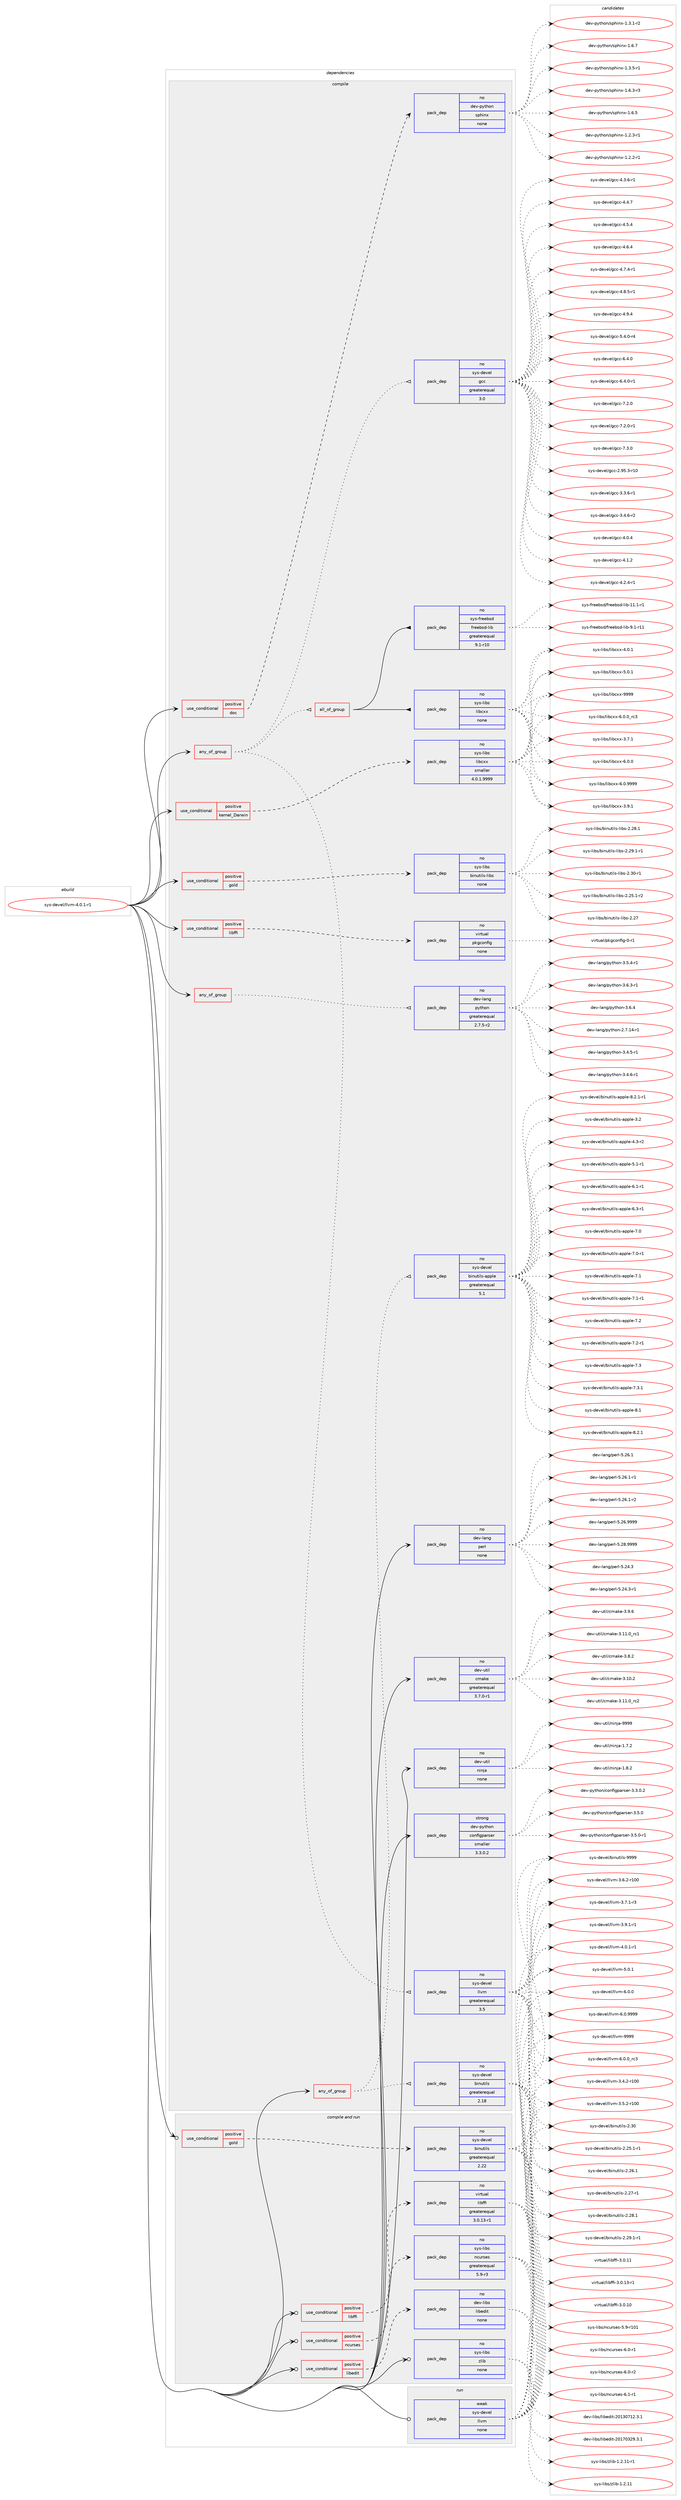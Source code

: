 digraph prolog {

# *************
# Graph options
# *************

newrank=true;
concentrate=true;
compound=true;
graph [rankdir=LR,fontname=Helvetica,fontsize=10,ranksep=1.5];#, ranksep=2.5, nodesep=0.2];
edge  [arrowhead=vee];
node  [fontname=Helvetica,fontsize=10];

# **********
# The ebuild
# **********

subgraph cluster_leftcol {
color=gray;
rank=same;
label=<<i>ebuild</i>>;
id [label="sys-devel/llvm-4.0.1-r1", color=red, width=4, href="../sys-devel/llvm-4.0.1-r1.svg"];
}

# ****************
# The dependencies
# ****************

subgraph cluster_midcol {
color=gray;
label=<<i>dependencies</i>>;
subgraph cluster_compile {
fillcolor="#eeeeee";
style=filled;
label=<<i>compile</i>>;
subgraph any60 {
dependency6716 [label=<<TABLE BORDER="0" CELLBORDER="1" CELLSPACING="0" CELLPADDING="4"><TR><TD CELLPADDING="10">any_of_group</TD></TR></TABLE>>, shape=none, color=red];subgraph pack5963 {
dependency6717 [label=<<TABLE BORDER="0" CELLBORDER="1" CELLSPACING="0" CELLPADDING="4" WIDTH="220"><TR><TD ROWSPAN="6" CELLPADDING="30">pack_dep</TD></TR><TR><TD WIDTH="110">no</TD></TR><TR><TD>dev-lang</TD></TR><TR><TD>python</TD></TR><TR><TD>greaterequal</TD></TR><TR><TD>2.7.5-r2</TD></TR></TABLE>>, shape=none, color=blue];
}
dependency6716:e -> dependency6717:w [weight=20,style="dotted",arrowhead="oinv"];
}
id:e -> dependency6716:w [weight=20,style="solid",arrowhead="vee"];
subgraph any61 {
dependency6718 [label=<<TABLE BORDER="0" CELLBORDER="1" CELLSPACING="0" CELLPADDING="4"><TR><TD CELLPADDING="10">any_of_group</TD></TR></TABLE>>, shape=none, color=red];subgraph pack5964 {
dependency6719 [label=<<TABLE BORDER="0" CELLBORDER="1" CELLSPACING="0" CELLPADDING="4" WIDTH="220"><TR><TD ROWSPAN="6" CELLPADDING="30">pack_dep</TD></TR><TR><TD WIDTH="110">no</TD></TR><TR><TD>sys-devel</TD></TR><TR><TD>binutils</TD></TR><TR><TD>greaterequal</TD></TR><TR><TD>2.18</TD></TR></TABLE>>, shape=none, color=blue];
}
dependency6718:e -> dependency6719:w [weight=20,style="dotted",arrowhead="oinv"];
subgraph pack5965 {
dependency6720 [label=<<TABLE BORDER="0" CELLBORDER="1" CELLSPACING="0" CELLPADDING="4" WIDTH="220"><TR><TD ROWSPAN="6" CELLPADDING="30">pack_dep</TD></TR><TR><TD WIDTH="110">no</TD></TR><TR><TD>sys-devel</TD></TR><TR><TD>binutils-apple</TD></TR><TR><TD>greaterequal</TD></TR><TR><TD>5.1</TD></TR></TABLE>>, shape=none, color=blue];
}
dependency6718:e -> dependency6720:w [weight=20,style="dotted",arrowhead="oinv"];
}
id:e -> dependency6718:w [weight=20,style="solid",arrowhead="vee"];
subgraph any62 {
dependency6721 [label=<<TABLE BORDER="0" CELLBORDER="1" CELLSPACING="0" CELLPADDING="4"><TR><TD CELLPADDING="10">any_of_group</TD></TR></TABLE>>, shape=none, color=red];subgraph pack5966 {
dependency6722 [label=<<TABLE BORDER="0" CELLBORDER="1" CELLSPACING="0" CELLPADDING="4" WIDTH="220"><TR><TD ROWSPAN="6" CELLPADDING="30">pack_dep</TD></TR><TR><TD WIDTH="110">no</TD></TR><TR><TD>sys-devel</TD></TR><TR><TD>gcc</TD></TR><TR><TD>greaterequal</TD></TR><TR><TD>3.0</TD></TR></TABLE>>, shape=none, color=blue];
}
dependency6721:e -> dependency6722:w [weight=20,style="dotted",arrowhead="oinv"];
subgraph pack5967 {
dependency6723 [label=<<TABLE BORDER="0" CELLBORDER="1" CELLSPACING="0" CELLPADDING="4" WIDTH="220"><TR><TD ROWSPAN="6" CELLPADDING="30">pack_dep</TD></TR><TR><TD WIDTH="110">no</TD></TR><TR><TD>sys-devel</TD></TR><TR><TD>llvm</TD></TR><TR><TD>greaterequal</TD></TR><TR><TD>3.5</TD></TR></TABLE>>, shape=none, color=blue];
}
dependency6721:e -> dependency6723:w [weight=20,style="dotted",arrowhead="oinv"];
subgraph all5 {
dependency6724 [label=<<TABLE BORDER="0" CELLBORDER="1" CELLSPACING="0" CELLPADDING="4"><TR><TD CELLPADDING="10">all_of_group</TD></TR></TABLE>>, shape=none, color=red];subgraph pack5968 {
dependency6725 [label=<<TABLE BORDER="0" CELLBORDER="1" CELLSPACING="0" CELLPADDING="4" WIDTH="220"><TR><TD ROWSPAN="6" CELLPADDING="30">pack_dep</TD></TR><TR><TD WIDTH="110">no</TD></TR><TR><TD>sys-freebsd</TD></TR><TR><TD>freebsd-lib</TD></TR><TR><TD>greaterequal</TD></TR><TR><TD>9.1-r10</TD></TR></TABLE>>, shape=none, color=blue];
}
dependency6724:e -> dependency6725:w [weight=20,style="solid",arrowhead="inv"];
subgraph pack5969 {
dependency6726 [label=<<TABLE BORDER="0" CELLBORDER="1" CELLSPACING="0" CELLPADDING="4" WIDTH="220"><TR><TD ROWSPAN="6" CELLPADDING="30">pack_dep</TD></TR><TR><TD WIDTH="110">no</TD></TR><TR><TD>sys-libs</TD></TR><TR><TD>libcxx</TD></TR><TR><TD>none</TD></TR><TR><TD></TD></TR></TABLE>>, shape=none, color=blue];
}
dependency6724:e -> dependency6726:w [weight=20,style="solid",arrowhead="inv"];
}
dependency6721:e -> dependency6724:w [weight=20,style="dotted",arrowhead="oinv"];
}
id:e -> dependency6721:w [weight=20,style="solid",arrowhead="vee"];
subgraph cond691 {
dependency6727 [label=<<TABLE BORDER="0" CELLBORDER="1" CELLSPACING="0" CELLPADDING="4"><TR><TD ROWSPAN="3" CELLPADDING="10">use_conditional</TD></TR><TR><TD>positive</TD></TR><TR><TD>doc</TD></TR></TABLE>>, shape=none, color=red];
subgraph pack5970 {
dependency6728 [label=<<TABLE BORDER="0" CELLBORDER="1" CELLSPACING="0" CELLPADDING="4" WIDTH="220"><TR><TD ROWSPAN="6" CELLPADDING="30">pack_dep</TD></TR><TR><TD WIDTH="110">no</TD></TR><TR><TD>dev-python</TD></TR><TR><TD>sphinx</TD></TR><TR><TD>none</TD></TR><TR><TD></TD></TR></TABLE>>, shape=none, color=blue];
}
dependency6727:e -> dependency6728:w [weight=20,style="dashed",arrowhead="vee"];
}
id:e -> dependency6727:w [weight=20,style="solid",arrowhead="vee"];
subgraph cond692 {
dependency6729 [label=<<TABLE BORDER="0" CELLBORDER="1" CELLSPACING="0" CELLPADDING="4"><TR><TD ROWSPAN="3" CELLPADDING="10">use_conditional</TD></TR><TR><TD>positive</TD></TR><TR><TD>gold</TD></TR></TABLE>>, shape=none, color=red];
subgraph pack5971 {
dependency6730 [label=<<TABLE BORDER="0" CELLBORDER="1" CELLSPACING="0" CELLPADDING="4" WIDTH="220"><TR><TD ROWSPAN="6" CELLPADDING="30">pack_dep</TD></TR><TR><TD WIDTH="110">no</TD></TR><TR><TD>sys-libs</TD></TR><TR><TD>binutils-libs</TD></TR><TR><TD>none</TD></TR><TR><TD></TD></TR></TABLE>>, shape=none, color=blue];
}
dependency6729:e -> dependency6730:w [weight=20,style="dashed",arrowhead="vee"];
}
id:e -> dependency6729:w [weight=20,style="solid",arrowhead="vee"];
subgraph cond693 {
dependency6731 [label=<<TABLE BORDER="0" CELLBORDER="1" CELLSPACING="0" CELLPADDING="4"><TR><TD ROWSPAN="3" CELLPADDING="10">use_conditional</TD></TR><TR><TD>positive</TD></TR><TR><TD>kernel_Darwin</TD></TR></TABLE>>, shape=none, color=red];
subgraph pack5972 {
dependency6732 [label=<<TABLE BORDER="0" CELLBORDER="1" CELLSPACING="0" CELLPADDING="4" WIDTH="220"><TR><TD ROWSPAN="6" CELLPADDING="30">pack_dep</TD></TR><TR><TD WIDTH="110">no</TD></TR><TR><TD>sys-libs</TD></TR><TR><TD>libcxx</TD></TR><TR><TD>smaller</TD></TR><TR><TD>4.0.1.9999</TD></TR></TABLE>>, shape=none, color=blue];
}
dependency6731:e -> dependency6732:w [weight=20,style="dashed",arrowhead="vee"];
}
id:e -> dependency6731:w [weight=20,style="solid",arrowhead="vee"];
subgraph cond694 {
dependency6733 [label=<<TABLE BORDER="0" CELLBORDER="1" CELLSPACING="0" CELLPADDING="4"><TR><TD ROWSPAN="3" CELLPADDING="10">use_conditional</TD></TR><TR><TD>positive</TD></TR><TR><TD>libffi</TD></TR></TABLE>>, shape=none, color=red];
subgraph pack5973 {
dependency6734 [label=<<TABLE BORDER="0" CELLBORDER="1" CELLSPACING="0" CELLPADDING="4" WIDTH="220"><TR><TD ROWSPAN="6" CELLPADDING="30">pack_dep</TD></TR><TR><TD WIDTH="110">no</TD></TR><TR><TD>virtual</TD></TR><TR><TD>pkgconfig</TD></TR><TR><TD>none</TD></TR><TR><TD></TD></TR></TABLE>>, shape=none, color=blue];
}
dependency6733:e -> dependency6734:w [weight=20,style="dashed",arrowhead="vee"];
}
id:e -> dependency6733:w [weight=20,style="solid",arrowhead="vee"];
subgraph pack5974 {
dependency6735 [label=<<TABLE BORDER="0" CELLBORDER="1" CELLSPACING="0" CELLPADDING="4" WIDTH="220"><TR><TD ROWSPAN="6" CELLPADDING="30">pack_dep</TD></TR><TR><TD WIDTH="110">no</TD></TR><TR><TD>dev-lang</TD></TR><TR><TD>perl</TD></TR><TR><TD>none</TD></TR><TR><TD></TD></TR></TABLE>>, shape=none, color=blue];
}
id:e -> dependency6735:w [weight=20,style="solid",arrowhead="vee"];
subgraph pack5975 {
dependency6736 [label=<<TABLE BORDER="0" CELLBORDER="1" CELLSPACING="0" CELLPADDING="4" WIDTH="220"><TR><TD ROWSPAN="6" CELLPADDING="30">pack_dep</TD></TR><TR><TD WIDTH="110">no</TD></TR><TR><TD>dev-util</TD></TR><TR><TD>cmake</TD></TR><TR><TD>greaterequal</TD></TR><TR><TD>3.7.0-r1</TD></TR></TABLE>>, shape=none, color=blue];
}
id:e -> dependency6736:w [weight=20,style="solid",arrowhead="vee"];
subgraph pack5976 {
dependency6737 [label=<<TABLE BORDER="0" CELLBORDER="1" CELLSPACING="0" CELLPADDING="4" WIDTH="220"><TR><TD ROWSPAN="6" CELLPADDING="30">pack_dep</TD></TR><TR><TD WIDTH="110">no</TD></TR><TR><TD>dev-util</TD></TR><TR><TD>ninja</TD></TR><TR><TD>none</TD></TR><TR><TD></TD></TR></TABLE>>, shape=none, color=blue];
}
id:e -> dependency6737:w [weight=20,style="solid",arrowhead="vee"];
subgraph pack5977 {
dependency6738 [label=<<TABLE BORDER="0" CELLBORDER="1" CELLSPACING="0" CELLPADDING="4" WIDTH="220"><TR><TD ROWSPAN="6" CELLPADDING="30">pack_dep</TD></TR><TR><TD WIDTH="110">strong</TD></TR><TR><TD>dev-python</TD></TR><TR><TD>configparser</TD></TR><TR><TD>smaller</TD></TR><TR><TD>3.3.0.2</TD></TR></TABLE>>, shape=none, color=blue];
}
id:e -> dependency6738:w [weight=20,style="solid",arrowhead="vee"];
}
subgraph cluster_compileandrun {
fillcolor="#eeeeee";
style=filled;
label=<<i>compile and run</i>>;
subgraph cond695 {
dependency6739 [label=<<TABLE BORDER="0" CELLBORDER="1" CELLSPACING="0" CELLPADDING="4"><TR><TD ROWSPAN="3" CELLPADDING="10">use_conditional</TD></TR><TR><TD>positive</TD></TR><TR><TD>gold</TD></TR></TABLE>>, shape=none, color=red];
subgraph pack5978 {
dependency6740 [label=<<TABLE BORDER="0" CELLBORDER="1" CELLSPACING="0" CELLPADDING="4" WIDTH="220"><TR><TD ROWSPAN="6" CELLPADDING="30">pack_dep</TD></TR><TR><TD WIDTH="110">no</TD></TR><TR><TD>sys-devel</TD></TR><TR><TD>binutils</TD></TR><TR><TD>greaterequal</TD></TR><TR><TD>2.22</TD></TR></TABLE>>, shape=none, color=blue];
}
dependency6739:e -> dependency6740:w [weight=20,style="dashed",arrowhead="vee"];
}
id:e -> dependency6739:w [weight=20,style="solid",arrowhead="odotvee"];
subgraph cond696 {
dependency6741 [label=<<TABLE BORDER="0" CELLBORDER="1" CELLSPACING="0" CELLPADDING="4"><TR><TD ROWSPAN="3" CELLPADDING="10">use_conditional</TD></TR><TR><TD>positive</TD></TR><TR><TD>libedit</TD></TR></TABLE>>, shape=none, color=red];
subgraph pack5979 {
dependency6742 [label=<<TABLE BORDER="0" CELLBORDER="1" CELLSPACING="0" CELLPADDING="4" WIDTH="220"><TR><TD ROWSPAN="6" CELLPADDING="30">pack_dep</TD></TR><TR><TD WIDTH="110">no</TD></TR><TR><TD>dev-libs</TD></TR><TR><TD>libedit</TD></TR><TR><TD>none</TD></TR><TR><TD></TD></TR></TABLE>>, shape=none, color=blue];
}
dependency6741:e -> dependency6742:w [weight=20,style="dashed",arrowhead="vee"];
}
id:e -> dependency6741:w [weight=20,style="solid",arrowhead="odotvee"];
subgraph cond697 {
dependency6743 [label=<<TABLE BORDER="0" CELLBORDER="1" CELLSPACING="0" CELLPADDING="4"><TR><TD ROWSPAN="3" CELLPADDING="10">use_conditional</TD></TR><TR><TD>positive</TD></TR><TR><TD>libffi</TD></TR></TABLE>>, shape=none, color=red];
subgraph pack5980 {
dependency6744 [label=<<TABLE BORDER="0" CELLBORDER="1" CELLSPACING="0" CELLPADDING="4" WIDTH="220"><TR><TD ROWSPAN="6" CELLPADDING="30">pack_dep</TD></TR><TR><TD WIDTH="110">no</TD></TR><TR><TD>virtual</TD></TR><TR><TD>libffi</TD></TR><TR><TD>greaterequal</TD></TR><TR><TD>3.0.13-r1</TD></TR></TABLE>>, shape=none, color=blue];
}
dependency6743:e -> dependency6744:w [weight=20,style="dashed",arrowhead="vee"];
}
id:e -> dependency6743:w [weight=20,style="solid",arrowhead="odotvee"];
subgraph cond698 {
dependency6745 [label=<<TABLE BORDER="0" CELLBORDER="1" CELLSPACING="0" CELLPADDING="4"><TR><TD ROWSPAN="3" CELLPADDING="10">use_conditional</TD></TR><TR><TD>positive</TD></TR><TR><TD>ncurses</TD></TR></TABLE>>, shape=none, color=red];
subgraph pack5981 {
dependency6746 [label=<<TABLE BORDER="0" CELLBORDER="1" CELLSPACING="0" CELLPADDING="4" WIDTH="220"><TR><TD ROWSPAN="6" CELLPADDING="30">pack_dep</TD></TR><TR><TD WIDTH="110">no</TD></TR><TR><TD>sys-libs</TD></TR><TR><TD>ncurses</TD></TR><TR><TD>greaterequal</TD></TR><TR><TD>5.9-r3</TD></TR></TABLE>>, shape=none, color=blue];
}
dependency6745:e -> dependency6746:w [weight=20,style="dashed",arrowhead="vee"];
}
id:e -> dependency6745:w [weight=20,style="solid",arrowhead="odotvee"];
subgraph pack5982 {
dependency6747 [label=<<TABLE BORDER="0" CELLBORDER="1" CELLSPACING="0" CELLPADDING="4" WIDTH="220"><TR><TD ROWSPAN="6" CELLPADDING="30">pack_dep</TD></TR><TR><TD WIDTH="110">no</TD></TR><TR><TD>sys-libs</TD></TR><TR><TD>zlib</TD></TR><TR><TD>none</TD></TR><TR><TD></TD></TR></TABLE>>, shape=none, color=blue];
}
id:e -> dependency6747:w [weight=20,style="solid",arrowhead="odotvee"];
}
subgraph cluster_run {
fillcolor="#eeeeee";
style=filled;
label=<<i>run</i>>;
subgraph pack5983 {
dependency6748 [label=<<TABLE BORDER="0" CELLBORDER="1" CELLSPACING="0" CELLPADDING="4" WIDTH="220"><TR><TD ROWSPAN="6" CELLPADDING="30">pack_dep</TD></TR><TR><TD WIDTH="110">weak</TD></TR><TR><TD>sys-devel</TD></TR><TR><TD>llvm</TD></TR><TR><TD>none</TD></TR><TR><TD></TD></TR></TABLE>>, shape=none, color=blue];
}
id:e -> dependency6748:w [weight=20,style="solid",arrowhead="odot"];
}
}

# **************
# The candidates
# **************

subgraph cluster_choices {
rank=same;
color=gray;
label=<<i>candidates</i>>;

subgraph choice5963 {
color=black;
nodesep=1;
choice100101118451089711010347112121116104111110455046554649524511449 [label="dev-lang/python-2.7.14-r1", color=red, width=4,href="../dev-lang/python-2.7.14-r1.svg"];
choice1001011184510897110103471121211161041111104551465246534511449 [label="dev-lang/python-3.4.5-r1", color=red, width=4,href="../dev-lang/python-3.4.5-r1.svg"];
choice1001011184510897110103471121211161041111104551465246544511449 [label="dev-lang/python-3.4.6-r1", color=red, width=4,href="../dev-lang/python-3.4.6-r1.svg"];
choice1001011184510897110103471121211161041111104551465346524511449 [label="dev-lang/python-3.5.4-r1", color=red, width=4,href="../dev-lang/python-3.5.4-r1.svg"];
choice1001011184510897110103471121211161041111104551465446514511449 [label="dev-lang/python-3.6.3-r1", color=red, width=4,href="../dev-lang/python-3.6.3-r1.svg"];
choice100101118451089711010347112121116104111110455146544652 [label="dev-lang/python-3.6.4", color=red, width=4,href="../dev-lang/python-3.6.4.svg"];
dependency6717:e -> choice100101118451089711010347112121116104111110455046554649524511449:w [style=dotted,weight="100"];
dependency6717:e -> choice1001011184510897110103471121211161041111104551465246534511449:w [style=dotted,weight="100"];
dependency6717:e -> choice1001011184510897110103471121211161041111104551465246544511449:w [style=dotted,weight="100"];
dependency6717:e -> choice1001011184510897110103471121211161041111104551465346524511449:w [style=dotted,weight="100"];
dependency6717:e -> choice1001011184510897110103471121211161041111104551465446514511449:w [style=dotted,weight="100"];
dependency6717:e -> choice100101118451089711010347112121116104111110455146544652:w [style=dotted,weight="100"];
}
subgraph choice5964 {
color=black;
nodesep=1;
choice115121115451001011181011084798105110117116105108115455046505346494511449 [label="sys-devel/binutils-2.25.1-r1", color=red, width=4,href="../sys-devel/binutils-2.25.1-r1.svg"];
choice11512111545100101118101108479810511011711610510811545504650544649 [label="sys-devel/binutils-2.26.1", color=red, width=4,href="../sys-devel/binutils-2.26.1.svg"];
choice11512111545100101118101108479810511011711610510811545504650554511449 [label="sys-devel/binutils-2.27-r1", color=red, width=4,href="../sys-devel/binutils-2.27-r1.svg"];
choice11512111545100101118101108479810511011711610510811545504650564649 [label="sys-devel/binutils-2.28.1", color=red, width=4,href="../sys-devel/binutils-2.28.1.svg"];
choice115121115451001011181011084798105110117116105108115455046505746494511449 [label="sys-devel/binutils-2.29.1-r1", color=red, width=4,href="../sys-devel/binutils-2.29.1-r1.svg"];
choice1151211154510010111810110847981051101171161051081154550465148 [label="sys-devel/binutils-2.30", color=red, width=4,href="../sys-devel/binutils-2.30.svg"];
choice1151211154510010111810110847981051101171161051081154557575757 [label="sys-devel/binutils-9999", color=red, width=4,href="../sys-devel/binutils-9999.svg"];
dependency6719:e -> choice115121115451001011181011084798105110117116105108115455046505346494511449:w [style=dotted,weight="100"];
dependency6719:e -> choice11512111545100101118101108479810511011711610510811545504650544649:w [style=dotted,weight="100"];
dependency6719:e -> choice11512111545100101118101108479810511011711610510811545504650554511449:w [style=dotted,weight="100"];
dependency6719:e -> choice11512111545100101118101108479810511011711610510811545504650564649:w [style=dotted,weight="100"];
dependency6719:e -> choice115121115451001011181011084798105110117116105108115455046505746494511449:w [style=dotted,weight="100"];
dependency6719:e -> choice1151211154510010111810110847981051101171161051081154550465148:w [style=dotted,weight="100"];
dependency6719:e -> choice1151211154510010111810110847981051101171161051081154557575757:w [style=dotted,weight="100"];
}
subgraph choice5965 {
color=black;
nodesep=1;
choice115121115451001011181011084798105110117116105108115459711211210810145514650 [label="sys-devel/binutils-apple-3.2", color=red, width=4,href="../sys-devel/binutils-apple-3.2.svg"];
choice1151211154510010111810110847981051101171161051081154597112112108101455246514511450 [label="sys-devel/binutils-apple-4.3-r2", color=red, width=4,href="../sys-devel/binutils-apple-4.3-r2.svg"];
choice1151211154510010111810110847981051101171161051081154597112112108101455346494511449 [label="sys-devel/binutils-apple-5.1-r1", color=red, width=4,href="../sys-devel/binutils-apple-5.1-r1.svg"];
choice1151211154510010111810110847981051101171161051081154597112112108101455446494511449 [label="sys-devel/binutils-apple-6.1-r1", color=red, width=4,href="../sys-devel/binutils-apple-6.1-r1.svg"];
choice1151211154510010111810110847981051101171161051081154597112112108101455446514511449 [label="sys-devel/binutils-apple-6.3-r1", color=red, width=4,href="../sys-devel/binutils-apple-6.3-r1.svg"];
choice115121115451001011181011084798105110117116105108115459711211210810145554648 [label="sys-devel/binutils-apple-7.0", color=red, width=4,href="../sys-devel/binutils-apple-7.0.svg"];
choice1151211154510010111810110847981051101171161051081154597112112108101455546484511449 [label="sys-devel/binutils-apple-7.0-r1", color=red, width=4,href="../sys-devel/binutils-apple-7.0-r1.svg"];
choice115121115451001011181011084798105110117116105108115459711211210810145554649 [label="sys-devel/binutils-apple-7.1", color=red, width=4,href="../sys-devel/binutils-apple-7.1.svg"];
choice1151211154510010111810110847981051101171161051081154597112112108101455546494511449 [label="sys-devel/binutils-apple-7.1-r1", color=red, width=4,href="../sys-devel/binutils-apple-7.1-r1.svg"];
choice115121115451001011181011084798105110117116105108115459711211210810145554650 [label="sys-devel/binutils-apple-7.2", color=red, width=4,href="../sys-devel/binutils-apple-7.2.svg"];
choice1151211154510010111810110847981051101171161051081154597112112108101455546504511449 [label="sys-devel/binutils-apple-7.2-r1", color=red, width=4,href="../sys-devel/binutils-apple-7.2-r1.svg"];
choice115121115451001011181011084798105110117116105108115459711211210810145554651 [label="sys-devel/binutils-apple-7.3", color=red, width=4,href="../sys-devel/binutils-apple-7.3.svg"];
choice1151211154510010111810110847981051101171161051081154597112112108101455546514649 [label="sys-devel/binutils-apple-7.3.1", color=red, width=4,href="../sys-devel/binutils-apple-7.3.1.svg"];
choice115121115451001011181011084798105110117116105108115459711211210810145564649 [label="sys-devel/binutils-apple-8.1", color=red, width=4,href="../sys-devel/binutils-apple-8.1.svg"];
choice1151211154510010111810110847981051101171161051081154597112112108101455646504649 [label="sys-devel/binutils-apple-8.2.1", color=red, width=4,href="../sys-devel/binutils-apple-8.2.1.svg"];
choice11512111545100101118101108479810511011711610510811545971121121081014556465046494511449 [label="sys-devel/binutils-apple-8.2.1-r1", color=red, width=4,href="../sys-devel/binutils-apple-8.2.1-r1.svg"];
dependency6720:e -> choice115121115451001011181011084798105110117116105108115459711211210810145514650:w [style=dotted,weight="100"];
dependency6720:e -> choice1151211154510010111810110847981051101171161051081154597112112108101455246514511450:w [style=dotted,weight="100"];
dependency6720:e -> choice1151211154510010111810110847981051101171161051081154597112112108101455346494511449:w [style=dotted,weight="100"];
dependency6720:e -> choice1151211154510010111810110847981051101171161051081154597112112108101455446494511449:w [style=dotted,weight="100"];
dependency6720:e -> choice1151211154510010111810110847981051101171161051081154597112112108101455446514511449:w [style=dotted,weight="100"];
dependency6720:e -> choice115121115451001011181011084798105110117116105108115459711211210810145554648:w [style=dotted,weight="100"];
dependency6720:e -> choice1151211154510010111810110847981051101171161051081154597112112108101455546484511449:w [style=dotted,weight="100"];
dependency6720:e -> choice115121115451001011181011084798105110117116105108115459711211210810145554649:w [style=dotted,weight="100"];
dependency6720:e -> choice1151211154510010111810110847981051101171161051081154597112112108101455546494511449:w [style=dotted,weight="100"];
dependency6720:e -> choice115121115451001011181011084798105110117116105108115459711211210810145554650:w [style=dotted,weight="100"];
dependency6720:e -> choice1151211154510010111810110847981051101171161051081154597112112108101455546504511449:w [style=dotted,weight="100"];
dependency6720:e -> choice115121115451001011181011084798105110117116105108115459711211210810145554651:w [style=dotted,weight="100"];
dependency6720:e -> choice1151211154510010111810110847981051101171161051081154597112112108101455546514649:w [style=dotted,weight="100"];
dependency6720:e -> choice115121115451001011181011084798105110117116105108115459711211210810145564649:w [style=dotted,weight="100"];
dependency6720:e -> choice1151211154510010111810110847981051101171161051081154597112112108101455646504649:w [style=dotted,weight="100"];
dependency6720:e -> choice11512111545100101118101108479810511011711610510811545971121121081014556465046494511449:w [style=dotted,weight="100"];
}
subgraph choice5966 {
color=black;
nodesep=1;
choice1151211154510010111810110847103999945504657534651451144948 [label="sys-devel/gcc-2.95.3-r10", color=red, width=4,href="../sys-devel/gcc-2.95.3-r10.svg"];
choice115121115451001011181011084710399994551465146544511449 [label="sys-devel/gcc-3.3.6-r1", color=red, width=4,href="../sys-devel/gcc-3.3.6-r1.svg"];
choice115121115451001011181011084710399994551465246544511450 [label="sys-devel/gcc-3.4.6-r2", color=red, width=4,href="../sys-devel/gcc-3.4.6-r2.svg"];
choice11512111545100101118101108471039999455246484652 [label="sys-devel/gcc-4.0.4", color=red, width=4,href="../sys-devel/gcc-4.0.4.svg"];
choice11512111545100101118101108471039999455246494650 [label="sys-devel/gcc-4.1.2", color=red, width=4,href="../sys-devel/gcc-4.1.2.svg"];
choice115121115451001011181011084710399994552465046524511449 [label="sys-devel/gcc-4.2.4-r1", color=red, width=4,href="../sys-devel/gcc-4.2.4-r1.svg"];
choice115121115451001011181011084710399994552465146544511449 [label="sys-devel/gcc-4.3.6-r1", color=red, width=4,href="../sys-devel/gcc-4.3.6-r1.svg"];
choice11512111545100101118101108471039999455246524655 [label="sys-devel/gcc-4.4.7", color=red, width=4,href="../sys-devel/gcc-4.4.7.svg"];
choice11512111545100101118101108471039999455246534652 [label="sys-devel/gcc-4.5.4", color=red, width=4,href="../sys-devel/gcc-4.5.4.svg"];
choice11512111545100101118101108471039999455246544652 [label="sys-devel/gcc-4.6.4", color=red, width=4,href="../sys-devel/gcc-4.6.4.svg"];
choice115121115451001011181011084710399994552465546524511449 [label="sys-devel/gcc-4.7.4-r1", color=red, width=4,href="../sys-devel/gcc-4.7.4-r1.svg"];
choice115121115451001011181011084710399994552465646534511449 [label="sys-devel/gcc-4.8.5-r1", color=red, width=4,href="../sys-devel/gcc-4.8.5-r1.svg"];
choice11512111545100101118101108471039999455246574652 [label="sys-devel/gcc-4.9.4", color=red, width=4,href="../sys-devel/gcc-4.9.4.svg"];
choice115121115451001011181011084710399994553465246484511452 [label="sys-devel/gcc-5.4.0-r4", color=red, width=4,href="../sys-devel/gcc-5.4.0-r4.svg"];
choice11512111545100101118101108471039999455446524648 [label="sys-devel/gcc-6.4.0", color=red, width=4,href="../sys-devel/gcc-6.4.0.svg"];
choice115121115451001011181011084710399994554465246484511449 [label="sys-devel/gcc-6.4.0-r1", color=red, width=4,href="../sys-devel/gcc-6.4.0-r1.svg"];
choice11512111545100101118101108471039999455546504648 [label="sys-devel/gcc-7.2.0", color=red, width=4,href="../sys-devel/gcc-7.2.0.svg"];
choice115121115451001011181011084710399994555465046484511449 [label="sys-devel/gcc-7.2.0-r1", color=red, width=4,href="../sys-devel/gcc-7.2.0-r1.svg"];
choice11512111545100101118101108471039999455546514648 [label="sys-devel/gcc-7.3.0", color=red, width=4,href="../sys-devel/gcc-7.3.0.svg"];
dependency6722:e -> choice1151211154510010111810110847103999945504657534651451144948:w [style=dotted,weight="100"];
dependency6722:e -> choice115121115451001011181011084710399994551465146544511449:w [style=dotted,weight="100"];
dependency6722:e -> choice115121115451001011181011084710399994551465246544511450:w [style=dotted,weight="100"];
dependency6722:e -> choice11512111545100101118101108471039999455246484652:w [style=dotted,weight="100"];
dependency6722:e -> choice11512111545100101118101108471039999455246494650:w [style=dotted,weight="100"];
dependency6722:e -> choice115121115451001011181011084710399994552465046524511449:w [style=dotted,weight="100"];
dependency6722:e -> choice115121115451001011181011084710399994552465146544511449:w [style=dotted,weight="100"];
dependency6722:e -> choice11512111545100101118101108471039999455246524655:w [style=dotted,weight="100"];
dependency6722:e -> choice11512111545100101118101108471039999455246534652:w [style=dotted,weight="100"];
dependency6722:e -> choice11512111545100101118101108471039999455246544652:w [style=dotted,weight="100"];
dependency6722:e -> choice115121115451001011181011084710399994552465546524511449:w [style=dotted,weight="100"];
dependency6722:e -> choice115121115451001011181011084710399994552465646534511449:w [style=dotted,weight="100"];
dependency6722:e -> choice11512111545100101118101108471039999455246574652:w [style=dotted,weight="100"];
dependency6722:e -> choice115121115451001011181011084710399994553465246484511452:w [style=dotted,weight="100"];
dependency6722:e -> choice11512111545100101118101108471039999455446524648:w [style=dotted,weight="100"];
dependency6722:e -> choice115121115451001011181011084710399994554465246484511449:w [style=dotted,weight="100"];
dependency6722:e -> choice11512111545100101118101108471039999455546504648:w [style=dotted,weight="100"];
dependency6722:e -> choice115121115451001011181011084710399994555465046484511449:w [style=dotted,weight="100"];
dependency6722:e -> choice11512111545100101118101108471039999455546514648:w [style=dotted,weight="100"];
}
subgraph choice5967 {
color=black;
nodesep=1;
choice1151211154510010111810110847108108118109455446484648951149951 [label="sys-devel/llvm-6.0.0_rc3", color=red, width=4,href="../sys-devel/llvm-6.0.0_rc3.svg"];
choice115121115451001011181011084710810811810945514652465045114494848 [label="sys-devel/llvm-3.4.2-r100", color=red, width=4,href="../sys-devel/llvm-3.4.2-r100.svg"];
choice115121115451001011181011084710810811810945514653465045114494848 [label="sys-devel/llvm-3.5.2-r100", color=red, width=4,href="../sys-devel/llvm-3.5.2-r100.svg"];
choice115121115451001011181011084710810811810945514654465045114494848 [label="sys-devel/llvm-3.6.2-r100", color=red, width=4,href="../sys-devel/llvm-3.6.2-r100.svg"];
choice11512111545100101118101108471081081181094551465546494511451 [label="sys-devel/llvm-3.7.1-r3", color=red, width=4,href="../sys-devel/llvm-3.7.1-r3.svg"];
choice11512111545100101118101108471081081181094551465746494511449 [label="sys-devel/llvm-3.9.1-r1", color=red, width=4,href="../sys-devel/llvm-3.9.1-r1.svg"];
choice11512111545100101118101108471081081181094552464846494511449 [label="sys-devel/llvm-4.0.1-r1", color=red, width=4,href="../sys-devel/llvm-4.0.1-r1.svg"];
choice1151211154510010111810110847108108118109455346484649 [label="sys-devel/llvm-5.0.1", color=red, width=4,href="../sys-devel/llvm-5.0.1.svg"];
choice1151211154510010111810110847108108118109455446484648 [label="sys-devel/llvm-6.0.0", color=red, width=4,href="../sys-devel/llvm-6.0.0.svg"];
choice1151211154510010111810110847108108118109455446484657575757 [label="sys-devel/llvm-6.0.9999", color=red, width=4,href="../sys-devel/llvm-6.0.9999.svg"];
choice11512111545100101118101108471081081181094557575757 [label="sys-devel/llvm-9999", color=red, width=4,href="../sys-devel/llvm-9999.svg"];
dependency6723:e -> choice1151211154510010111810110847108108118109455446484648951149951:w [style=dotted,weight="100"];
dependency6723:e -> choice115121115451001011181011084710810811810945514652465045114494848:w [style=dotted,weight="100"];
dependency6723:e -> choice115121115451001011181011084710810811810945514653465045114494848:w [style=dotted,weight="100"];
dependency6723:e -> choice115121115451001011181011084710810811810945514654465045114494848:w [style=dotted,weight="100"];
dependency6723:e -> choice11512111545100101118101108471081081181094551465546494511451:w [style=dotted,weight="100"];
dependency6723:e -> choice11512111545100101118101108471081081181094551465746494511449:w [style=dotted,weight="100"];
dependency6723:e -> choice11512111545100101118101108471081081181094552464846494511449:w [style=dotted,weight="100"];
dependency6723:e -> choice1151211154510010111810110847108108118109455346484649:w [style=dotted,weight="100"];
dependency6723:e -> choice1151211154510010111810110847108108118109455446484648:w [style=dotted,weight="100"];
dependency6723:e -> choice1151211154510010111810110847108108118109455446484657575757:w [style=dotted,weight="100"];
dependency6723:e -> choice11512111545100101118101108471081081181094557575757:w [style=dotted,weight="100"];
}
subgraph choice5968 {
color=black;
nodesep=1;
choice11512111545102114101101981151004710211410110198115100451081059845494946494511449 [label="sys-freebsd/freebsd-lib-11.1-r1", color=red, width=4,href="../sys-freebsd/freebsd-lib-11.1-r1.svg"];
choice11512111545102114101101981151004710211410110198115100451081059845574649451144949 [label="sys-freebsd/freebsd-lib-9.1-r11", color=red, width=4,href="../sys-freebsd/freebsd-lib-9.1-r11.svg"];
dependency6725:e -> choice11512111545102114101101981151004710211410110198115100451081059845494946494511449:w [style=dotted,weight="100"];
dependency6725:e -> choice11512111545102114101101981151004710211410110198115100451081059845574649451144949:w [style=dotted,weight="100"];
}
subgraph choice5969 {
color=black;
nodesep=1;
choice1151211154510810598115471081059899120120455446484648951149951 [label="sys-libs/libcxx-6.0.0_rc3", color=red, width=4,href="../sys-libs/libcxx-6.0.0_rc3.svg"];
choice1151211154510810598115471081059899120120455146554649 [label="sys-libs/libcxx-3.7.1", color=red, width=4,href="../sys-libs/libcxx-3.7.1.svg"];
choice1151211154510810598115471081059899120120455146574649 [label="sys-libs/libcxx-3.9.1", color=red, width=4,href="../sys-libs/libcxx-3.9.1.svg"];
choice1151211154510810598115471081059899120120455246484649 [label="sys-libs/libcxx-4.0.1", color=red, width=4,href="../sys-libs/libcxx-4.0.1.svg"];
choice1151211154510810598115471081059899120120455346484649 [label="sys-libs/libcxx-5.0.1", color=red, width=4,href="../sys-libs/libcxx-5.0.1.svg"];
choice1151211154510810598115471081059899120120455446484648 [label="sys-libs/libcxx-6.0.0", color=red, width=4,href="../sys-libs/libcxx-6.0.0.svg"];
choice1151211154510810598115471081059899120120455446484657575757 [label="sys-libs/libcxx-6.0.9999", color=red, width=4,href="../sys-libs/libcxx-6.0.9999.svg"];
choice11512111545108105981154710810598991201204557575757 [label="sys-libs/libcxx-9999", color=red, width=4,href="../sys-libs/libcxx-9999.svg"];
dependency6726:e -> choice1151211154510810598115471081059899120120455446484648951149951:w [style=dotted,weight="100"];
dependency6726:e -> choice1151211154510810598115471081059899120120455146554649:w [style=dotted,weight="100"];
dependency6726:e -> choice1151211154510810598115471081059899120120455146574649:w [style=dotted,weight="100"];
dependency6726:e -> choice1151211154510810598115471081059899120120455246484649:w [style=dotted,weight="100"];
dependency6726:e -> choice1151211154510810598115471081059899120120455346484649:w [style=dotted,weight="100"];
dependency6726:e -> choice1151211154510810598115471081059899120120455446484648:w [style=dotted,weight="100"];
dependency6726:e -> choice1151211154510810598115471081059899120120455446484657575757:w [style=dotted,weight="100"];
dependency6726:e -> choice11512111545108105981154710810598991201204557575757:w [style=dotted,weight="100"];
}
subgraph choice5970 {
color=black;
nodesep=1;
choice10010111845112121116104111110471151121041051101204549465046504511449 [label="dev-python/sphinx-1.2.2-r1", color=red, width=4,href="../dev-python/sphinx-1.2.2-r1.svg"];
choice10010111845112121116104111110471151121041051101204549465046514511449 [label="dev-python/sphinx-1.2.3-r1", color=red, width=4,href="../dev-python/sphinx-1.2.3-r1.svg"];
choice10010111845112121116104111110471151121041051101204549465146494511450 [label="dev-python/sphinx-1.3.1-r2", color=red, width=4,href="../dev-python/sphinx-1.3.1-r2.svg"];
choice10010111845112121116104111110471151121041051101204549465146534511449 [label="dev-python/sphinx-1.3.5-r1", color=red, width=4,href="../dev-python/sphinx-1.3.5-r1.svg"];
choice10010111845112121116104111110471151121041051101204549465446514511451 [label="dev-python/sphinx-1.6.3-r3", color=red, width=4,href="../dev-python/sphinx-1.6.3-r3.svg"];
choice1001011184511212111610411111047115112104105110120454946544653 [label="dev-python/sphinx-1.6.5", color=red, width=4,href="../dev-python/sphinx-1.6.5.svg"];
choice1001011184511212111610411111047115112104105110120454946544655 [label="dev-python/sphinx-1.6.7", color=red, width=4,href="../dev-python/sphinx-1.6.7.svg"];
dependency6728:e -> choice10010111845112121116104111110471151121041051101204549465046504511449:w [style=dotted,weight="100"];
dependency6728:e -> choice10010111845112121116104111110471151121041051101204549465046514511449:w [style=dotted,weight="100"];
dependency6728:e -> choice10010111845112121116104111110471151121041051101204549465146494511450:w [style=dotted,weight="100"];
dependency6728:e -> choice10010111845112121116104111110471151121041051101204549465146534511449:w [style=dotted,weight="100"];
dependency6728:e -> choice10010111845112121116104111110471151121041051101204549465446514511451:w [style=dotted,weight="100"];
dependency6728:e -> choice1001011184511212111610411111047115112104105110120454946544653:w [style=dotted,weight="100"];
dependency6728:e -> choice1001011184511212111610411111047115112104105110120454946544655:w [style=dotted,weight="100"];
}
subgraph choice5971 {
color=black;
nodesep=1;
choice115121115451081059811547981051101171161051081154510810598115455046505346494511450 [label="sys-libs/binutils-libs-2.25.1-r2", color=red, width=4,href="../sys-libs/binutils-libs-2.25.1-r2.svg"];
choice1151211154510810598115479810511011711610510811545108105981154550465055 [label="sys-libs/binutils-libs-2.27", color=red, width=4,href="../sys-libs/binutils-libs-2.27.svg"];
choice11512111545108105981154798105110117116105108115451081059811545504650564649 [label="sys-libs/binutils-libs-2.28.1", color=red, width=4,href="../sys-libs/binutils-libs-2.28.1.svg"];
choice115121115451081059811547981051101171161051081154510810598115455046505746494511449 [label="sys-libs/binutils-libs-2.29.1-r1", color=red, width=4,href="../sys-libs/binutils-libs-2.29.1-r1.svg"];
choice11512111545108105981154798105110117116105108115451081059811545504651484511449 [label="sys-libs/binutils-libs-2.30-r1", color=red, width=4,href="../sys-libs/binutils-libs-2.30-r1.svg"];
dependency6730:e -> choice115121115451081059811547981051101171161051081154510810598115455046505346494511450:w [style=dotted,weight="100"];
dependency6730:e -> choice1151211154510810598115479810511011711610510811545108105981154550465055:w [style=dotted,weight="100"];
dependency6730:e -> choice11512111545108105981154798105110117116105108115451081059811545504650564649:w [style=dotted,weight="100"];
dependency6730:e -> choice115121115451081059811547981051101171161051081154510810598115455046505746494511449:w [style=dotted,weight="100"];
dependency6730:e -> choice11512111545108105981154798105110117116105108115451081059811545504651484511449:w [style=dotted,weight="100"];
}
subgraph choice5972 {
color=black;
nodesep=1;
choice1151211154510810598115471081059899120120455446484648951149951 [label="sys-libs/libcxx-6.0.0_rc3", color=red, width=4,href="../sys-libs/libcxx-6.0.0_rc3.svg"];
choice1151211154510810598115471081059899120120455146554649 [label="sys-libs/libcxx-3.7.1", color=red, width=4,href="../sys-libs/libcxx-3.7.1.svg"];
choice1151211154510810598115471081059899120120455146574649 [label="sys-libs/libcxx-3.9.1", color=red, width=4,href="../sys-libs/libcxx-3.9.1.svg"];
choice1151211154510810598115471081059899120120455246484649 [label="sys-libs/libcxx-4.0.1", color=red, width=4,href="../sys-libs/libcxx-4.0.1.svg"];
choice1151211154510810598115471081059899120120455346484649 [label="sys-libs/libcxx-5.0.1", color=red, width=4,href="../sys-libs/libcxx-5.0.1.svg"];
choice1151211154510810598115471081059899120120455446484648 [label="sys-libs/libcxx-6.0.0", color=red, width=4,href="../sys-libs/libcxx-6.0.0.svg"];
choice1151211154510810598115471081059899120120455446484657575757 [label="sys-libs/libcxx-6.0.9999", color=red, width=4,href="../sys-libs/libcxx-6.0.9999.svg"];
choice11512111545108105981154710810598991201204557575757 [label="sys-libs/libcxx-9999", color=red, width=4,href="../sys-libs/libcxx-9999.svg"];
dependency6732:e -> choice1151211154510810598115471081059899120120455446484648951149951:w [style=dotted,weight="100"];
dependency6732:e -> choice1151211154510810598115471081059899120120455146554649:w [style=dotted,weight="100"];
dependency6732:e -> choice1151211154510810598115471081059899120120455146574649:w [style=dotted,weight="100"];
dependency6732:e -> choice1151211154510810598115471081059899120120455246484649:w [style=dotted,weight="100"];
dependency6732:e -> choice1151211154510810598115471081059899120120455346484649:w [style=dotted,weight="100"];
dependency6732:e -> choice1151211154510810598115471081059899120120455446484648:w [style=dotted,weight="100"];
dependency6732:e -> choice1151211154510810598115471081059899120120455446484657575757:w [style=dotted,weight="100"];
dependency6732:e -> choice11512111545108105981154710810598991201204557575757:w [style=dotted,weight="100"];
}
subgraph choice5973 {
color=black;
nodesep=1;
choice11810511411611797108471121071039911111010210510345484511449 [label="virtual/pkgconfig-0-r1", color=red, width=4,href="../virtual/pkgconfig-0-r1.svg"];
dependency6734:e -> choice11810511411611797108471121071039911111010210510345484511449:w [style=dotted,weight="100"];
}
subgraph choice5974 {
color=black;
nodesep=1;
choice10010111845108971101034711210111410845534650524651 [label="dev-lang/perl-5.24.3", color=red, width=4,href="../dev-lang/perl-5.24.3.svg"];
choice100101118451089711010347112101114108455346505246514511449 [label="dev-lang/perl-5.24.3-r1", color=red, width=4,href="../dev-lang/perl-5.24.3-r1.svg"];
choice10010111845108971101034711210111410845534650544649 [label="dev-lang/perl-5.26.1", color=red, width=4,href="../dev-lang/perl-5.26.1.svg"];
choice100101118451089711010347112101114108455346505446494511449 [label="dev-lang/perl-5.26.1-r1", color=red, width=4,href="../dev-lang/perl-5.26.1-r1.svg"];
choice100101118451089711010347112101114108455346505446494511450 [label="dev-lang/perl-5.26.1-r2", color=red, width=4,href="../dev-lang/perl-5.26.1-r2.svg"];
choice10010111845108971101034711210111410845534650544657575757 [label="dev-lang/perl-5.26.9999", color=red, width=4,href="../dev-lang/perl-5.26.9999.svg"];
choice10010111845108971101034711210111410845534650564657575757 [label="dev-lang/perl-5.28.9999", color=red, width=4,href="../dev-lang/perl-5.28.9999.svg"];
dependency6735:e -> choice10010111845108971101034711210111410845534650524651:w [style=dotted,weight="100"];
dependency6735:e -> choice100101118451089711010347112101114108455346505246514511449:w [style=dotted,weight="100"];
dependency6735:e -> choice10010111845108971101034711210111410845534650544649:w [style=dotted,weight="100"];
dependency6735:e -> choice100101118451089711010347112101114108455346505446494511449:w [style=dotted,weight="100"];
dependency6735:e -> choice100101118451089711010347112101114108455346505446494511450:w [style=dotted,weight="100"];
dependency6735:e -> choice10010111845108971101034711210111410845534650544657575757:w [style=dotted,weight="100"];
dependency6735:e -> choice10010111845108971101034711210111410845534650564657575757:w [style=dotted,weight="100"];
}
subgraph choice5975 {
color=black;
nodesep=1;
choice1001011184511711610510847991099710710145514649494648951149949 [label="dev-util/cmake-3.11.0_rc1", color=red, width=4,href="../dev-util/cmake-3.11.0_rc1.svg"];
choice1001011184511711610510847991099710710145514649484650 [label="dev-util/cmake-3.10.2", color=red, width=4,href="../dev-util/cmake-3.10.2.svg"];
choice1001011184511711610510847991099710710145514649494648951149950 [label="dev-util/cmake-3.11.0_rc2", color=red, width=4,href="../dev-util/cmake-3.11.0_rc2.svg"];
choice10010111845117116105108479910997107101455146564650 [label="dev-util/cmake-3.8.2", color=red, width=4,href="../dev-util/cmake-3.8.2.svg"];
choice10010111845117116105108479910997107101455146574654 [label="dev-util/cmake-3.9.6", color=red, width=4,href="../dev-util/cmake-3.9.6.svg"];
dependency6736:e -> choice1001011184511711610510847991099710710145514649494648951149949:w [style=dotted,weight="100"];
dependency6736:e -> choice1001011184511711610510847991099710710145514649484650:w [style=dotted,weight="100"];
dependency6736:e -> choice1001011184511711610510847991099710710145514649494648951149950:w [style=dotted,weight="100"];
dependency6736:e -> choice10010111845117116105108479910997107101455146564650:w [style=dotted,weight="100"];
dependency6736:e -> choice10010111845117116105108479910997107101455146574654:w [style=dotted,weight="100"];
}
subgraph choice5976 {
color=black;
nodesep=1;
choice100101118451171161051084711010511010697454946554650 [label="dev-util/ninja-1.7.2", color=red, width=4,href="../dev-util/ninja-1.7.2.svg"];
choice100101118451171161051084711010511010697454946564650 [label="dev-util/ninja-1.8.2", color=red, width=4,href="../dev-util/ninja-1.8.2.svg"];
choice1001011184511711610510847110105110106974557575757 [label="dev-util/ninja-9999", color=red, width=4,href="../dev-util/ninja-9999.svg"];
dependency6737:e -> choice100101118451171161051084711010511010697454946554650:w [style=dotted,weight="100"];
dependency6737:e -> choice100101118451171161051084711010511010697454946564650:w [style=dotted,weight="100"];
dependency6737:e -> choice1001011184511711610510847110105110106974557575757:w [style=dotted,weight="100"];
}
subgraph choice5977 {
color=black;
nodesep=1;
choice100101118451121211161041111104799111110102105103112971141151011144551465146484650 [label="dev-python/configparser-3.3.0.2", color=red, width=4,href="../dev-python/configparser-3.3.0.2.svg"];
choice10010111845112121116104111110479911111010210510311297114115101114455146534648 [label="dev-python/configparser-3.5.0", color=red, width=4,href="../dev-python/configparser-3.5.0.svg"];
choice100101118451121211161041111104799111110102105103112971141151011144551465346484511449 [label="dev-python/configparser-3.5.0-r1", color=red, width=4,href="../dev-python/configparser-3.5.0-r1.svg"];
dependency6738:e -> choice100101118451121211161041111104799111110102105103112971141151011144551465146484650:w [style=dotted,weight="100"];
dependency6738:e -> choice10010111845112121116104111110479911111010210510311297114115101114455146534648:w [style=dotted,weight="100"];
dependency6738:e -> choice100101118451121211161041111104799111110102105103112971141151011144551465346484511449:w [style=dotted,weight="100"];
}
subgraph choice5978 {
color=black;
nodesep=1;
choice115121115451001011181011084798105110117116105108115455046505346494511449 [label="sys-devel/binutils-2.25.1-r1", color=red, width=4,href="../sys-devel/binutils-2.25.1-r1.svg"];
choice11512111545100101118101108479810511011711610510811545504650544649 [label="sys-devel/binutils-2.26.1", color=red, width=4,href="../sys-devel/binutils-2.26.1.svg"];
choice11512111545100101118101108479810511011711610510811545504650554511449 [label="sys-devel/binutils-2.27-r1", color=red, width=4,href="../sys-devel/binutils-2.27-r1.svg"];
choice11512111545100101118101108479810511011711610510811545504650564649 [label="sys-devel/binutils-2.28.1", color=red, width=4,href="../sys-devel/binutils-2.28.1.svg"];
choice115121115451001011181011084798105110117116105108115455046505746494511449 [label="sys-devel/binutils-2.29.1-r1", color=red, width=4,href="../sys-devel/binutils-2.29.1-r1.svg"];
choice1151211154510010111810110847981051101171161051081154550465148 [label="sys-devel/binutils-2.30", color=red, width=4,href="../sys-devel/binutils-2.30.svg"];
choice1151211154510010111810110847981051101171161051081154557575757 [label="sys-devel/binutils-9999", color=red, width=4,href="../sys-devel/binutils-9999.svg"];
dependency6740:e -> choice115121115451001011181011084798105110117116105108115455046505346494511449:w [style=dotted,weight="100"];
dependency6740:e -> choice11512111545100101118101108479810511011711610510811545504650544649:w [style=dotted,weight="100"];
dependency6740:e -> choice11512111545100101118101108479810511011711610510811545504650554511449:w [style=dotted,weight="100"];
dependency6740:e -> choice11512111545100101118101108479810511011711610510811545504650564649:w [style=dotted,weight="100"];
dependency6740:e -> choice115121115451001011181011084798105110117116105108115455046505746494511449:w [style=dotted,weight="100"];
dependency6740:e -> choice1151211154510010111810110847981051101171161051081154550465148:w [style=dotted,weight="100"];
dependency6740:e -> choice1151211154510010111810110847981051101171161051081154557575757:w [style=dotted,weight="100"];
}
subgraph choice5979 {
color=black;
nodesep=1;
choice1001011184510810598115471081059810110010511645504849514855495046514649 [label="dev-libs/libedit-20130712.3.1", color=red, width=4,href="../dev-libs/libedit-20130712.3.1.svg"];
choice1001011184510810598115471081059810110010511645504849554851505746514649 [label="dev-libs/libedit-20170329.3.1", color=red, width=4,href="../dev-libs/libedit-20170329.3.1.svg"];
dependency6742:e -> choice1001011184510810598115471081059810110010511645504849514855495046514649:w [style=dotted,weight="100"];
dependency6742:e -> choice1001011184510810598115471081059810110010511645504849554851505746514649:w [style=dotted,weight="100"];
}
subgraph choice5980 {
color=black;
nodesep=1;
choice11810511411611797108471081059810210210545514648464948 [label="virtual/libffi-3.0.10", color=red, width=4,href="../virtual/libffi-3.0.10.svg"];
choice11810511411611797108471081059810210210545514648464949 [label="virtual/libffi-3.0.11", color=red, width=4,href="../virtual/libffi-3.0.11.svg"];
choice118105114116117971084710810598102102105455146484649514511449 [label="virtual/libffi-3.0.13-r1", color=red, width=4,href="../virtual/libffi-3.0.13-r1.svg"];
dependency6744:e -> choice11810511411611797108471081059810210210545514648464948:w [style=dotted,weight="100"];
dependency6744:e -> choice11810511411611797108471081059810210210545514648464949:w [style=dotted,weight="100"];
dependency6744:e -> choice118105114116117971084710810598102102105455146484649514511449:w [style=dotted,weight="100"];
}
subgraph choice5981 {
color=black;
nodesep=1;
choice115121115451081059811547110991171141151011154553465745114494849 [label="sys-libs/ncurses-5.9-r101", color=red, width=4,href="../sys-libs/ncurses-5.9-r101.svg"];
choice11512111545108105981154711099117114115101115455446484511449 [label="sys-libs/ncurses-6.0-r1", color=red, width=4,href="../sys-libs/ncurses-6.0-r1.svg"];
choice11512111545108105981154711099117114115101115455446484511450 [label="sys-libs/ncurses-6.0-r2", color=red, width=4,href="../sys-libs/ncurses-6.0-r2.svg"];
choice11512111545108105981154711099117114115101115455446494511449 [label="sys-libs/ncurses-6.1-r1", color=red, width=4,href="../sys-libs/ncurses-6.1-r1.svg"];
dependency6746:e -> choice115121115451081059811547110991171141151011154553465745114494849:w [style=dotted,weight="100"];
dependency6746:e -> choice11512111545108105981154711099117114115101115455446484511449:w [style=dotted,weight="100"];
dependency6746:e -> choice11512111545108105981154711099117114115101115455446484511450:w [style=dotted,weight="100"];
dependency6746:e -> choice11512111545108105981154711099117114115101115455446494511449:w [style=dotted,weight="100"];
}
subgraph choice5982 {
color=black;
nodesep=1;
choice1151211154510810598115471221081059845494650464949 [label="sys-libs/zlib-1.2.11", color=red, width=4,href="../sys-libs/zlib-1.2.11.svg"];
choice11512111545108105981154712210810598454946504649494511449 [label="sys-libs/zlib-1.2.11-r1", color=red, width=4,href="../sys-libs/zlib-1.2.11-r1.svg"];
dependency6747:e -> choice1151211154510810598115471221081059845494650464949:w [style=dotted,weight="100"];
dependency6747:e -> choice11512111545108105981154712210810598454946504649494511449:w [style=dotted,weight="100"];
}
subgraph choice5983 {
color=black;
nodesep=1;
choice1151211154510010111810110847108108118109455446484648951149951 [label="sys-devel/llvm-6.0.0_rc3", color=red, width=4,href="../sys-devel/llvm-6.0.0_rc3.svg"];
choice115121115451001011181011084710810811810945514652465045114494848 [label="sys-devel/llvm-3.4.2-r100", color=red, width=4,href="../sys-devel/llvm-3.4.2-r100.svg"];
choice115121115451001011181011084710810811810945514653465045114494848 [label="sys-devel/llvm-3.5.2-r100", color=red, width=4,href="../sys-devel/llvm-3.5.2-r100.svg"];
choice115121115451001011181011084710810811810945514654465045114494848 [label="sys-devel/llvm-3.6.2-r100", color=red, width=4,href="../sys-devel/llvm-3.6.2-r100.svg"];
choice11512111545100101118101108471081081181094551465546494511451 [label="sys-devel/llvm-3.7.1-r3", color=red, width=4,href="../sys-devel/llvm-3.7.1-r3.svg"];
choice11512111545100101118101108471081081181094551465746494511449 [label="sys-devel/llvm-3.9.1-r1", color=red, width=4,href="../sys-devel/llvm-3.9.1-r1.svg"];
choice11512111545100101118101108471081081181094552464846494511449 [label="sys-devel/llvm-4.0.1-r1", color=red, width=4,href="../sys-devel/llvm-4.0.1-r1.svg"];
choice1151211154510010111810110847108108118109455346484649 [label="sys-devel/llvm-5.0.1", color=red, width=4,href="../sys-devel/llvm-5.0.1.svg"];
choice1151211154510010111810110847108108118109455446484648 [label="sys-devel/llvm-6.0.0", color=red, width=4,href="../sys-devel/llvm-6.0.0.svg"];
choice1151211154510010111810110847108108118109455446484657575757 [label="sys-devel/llvm-6.0.9999", color=red, width=4,href="../sys-devel/llvm-6.0.9999.svg"];
choice11512111545100101118101108471081081181094557575757 [label="sys-devel/llvm-9999", color=red, width=4,href="../sys-devel/llvm-9999.svg"];
dependency6748:e -> choice1151211154510010111810110847108108118109455446484648951149951:w [style=dotted,weight="100"];
dependency6748:e -> choice115121115451001011181011084710810811810945514652465045114494848:w [style=dotted,weight="100"];
dependency6748:e -> choice115121115451001011181011084710810811810945514653465045114494848:w [style=dotted,weight="100"];
dependency6748:e -> choice115121115451001011181011084710810811810945514654465045114494848:w [style=dotted,weight="100"];
dependency6748:e -> choice11512111545100101118101108471081081181094551465546494511451:w [style=dotted,weight="100"];
dependency6748:e -> choice11512111545100101118101108471081081181094551465746494511449:w [style=dotted,weight="100"];
dependency6748:e -> choice11512111545100101118101108471081081181094552464846494511449:w [style=dotted,weight="100"];
dependency6748:e -> choice1151211154510010111810110847108108118109455346484649:w [style=dotted,weight="100"];
dependency6748:e -> choice1151211154510010111810110847108108118109455446484648:w [style=dotted,weight="100"];
dependency6748:e -> choice1151211154510010111810110847108108118109455446484657575757:w [style=dotted,weight="100"];
dependency6748:e -> choice11512111545100101118101108471081081181094557575757:w [style=dotted,weight="100"];
}
}

}
